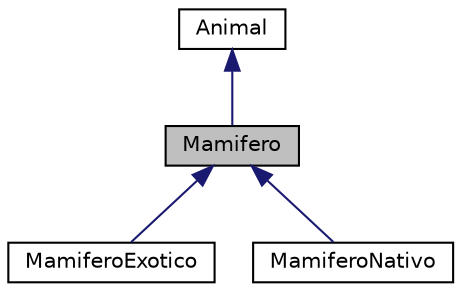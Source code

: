 digraph "Mamifero"
{
  edge [fontname="Helvetica",fontsize="10",labelfontname="Helvetica",labelfontsize="10"];
  node [fontname="Helvetica",fontsize="10",shape=record];
  Node0 [label="Mamifero",height=0.2,width=0.4,color="black", fillcolor="grey75", style="filled", fontcolor="black"];
  Node1 -> Node0 [dir="back",color="midnightblue",fontsize="10",style="solid"];
  Node1 [label="Animal",height=0.2,width=0.4,color="black", fillcolor="white", style="filled",URL="$classAnimal.html"];
  Node0 -> Node2 [dir="back",color="midnightblue",fontsize="10",style="solid"];
  Node2 [label="MamiferoExotico",height=0.2,width=0.4,color="black", fillcolor="white", style="filled",URL="$classMamiferoExotico.html"];
  Node0 -> Node3 [dir="back",color="midnightblue",fontsize="10",style="solid"];
  Node3 [label="MamiferoNativo",height=0.2,width=0.4,color="black", fillcolor="white", style="filled",URL="$classMamiferoNativo.html"];
}

